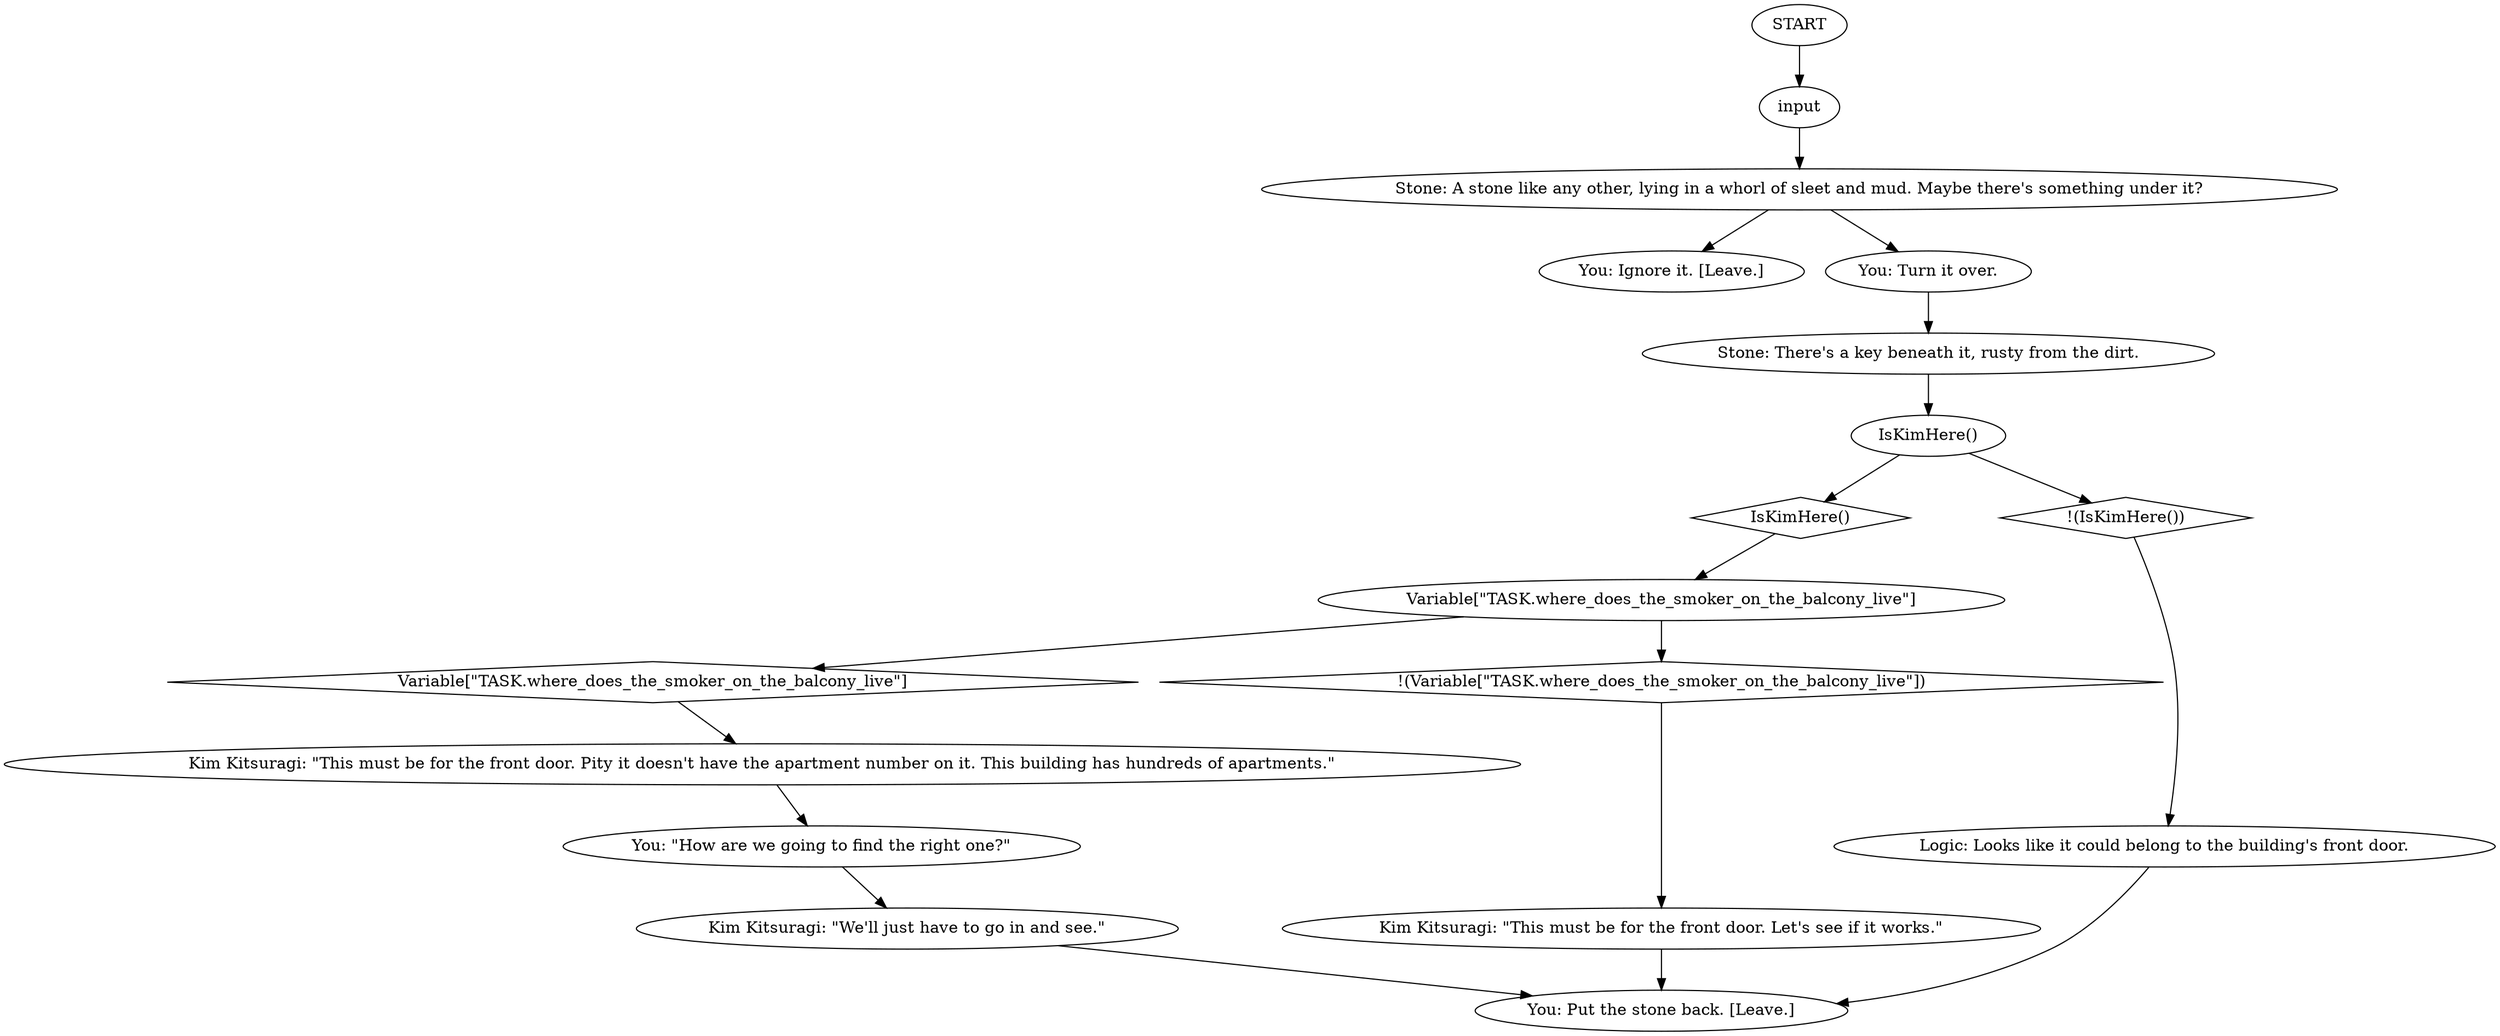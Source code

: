 # BACKYARD / STONE PERC
# First follow-up convo with Kim where you discover keys under the stone. Difficult perception finds the stone.
# ==================================================
digraph G {
	  0 [label="START"];
	  1 [label="input"];
	  2 [label="Stone: A stone like any other, lying in a whorl of sleet and mud. Maybe there's something under it?"];
	  3 [label="You: Ignore it. [Leave.]"];
	  4 [label="Logic: Looks like it could belong to the building's front door."];
	  5 [label="Variable[\"TASK.where_does_the_smoker_on_the_balcony_live\"]"];
	  6 [label="Variable[\"TASK.where_does_the_smoker_on_the_balcony_live\"]", shape=diamond];
	  7 [label="!(Variable[\"TASK.where_does_the_smoker_on_the_balcony_live\"])", shape=diamond];
	  8 [label="You: Put the stone back. [Leave.]"];
	  10 [label="Kim Kitsuragi: \"This must be for the front door. Pity it doesn't have the apartment number on it. This building has hundreds of apartments.\""];
	  11 [label="IsKimHere()"];
	  12 [label="IsKimHere()", shape=diamond];
	  13 [label="!(IsKimHere())", shape=diamond];
	  14 [label="You: Turn it over."];
	  15 [label="You: \"How are we going to find the right one?\""];
	  16 [label="Kim Kitsuragi: \"This must be for the front door. Let's see if it works.\""];
	  17 [label="Kim Kitsuragi: \"We'll just have to go in and see.\""];
	  18 [label="Stone: There's a key beneath it, rusty from the dirt."];
	  0 -> 1
	  1 -> 2
	  2 -> 3
	  2 -> 14
	  4 -> 8
	  5 -> 6
	  5 -> 7
	  6 -> 10
	  7 -> 16
	  10 -> 15
	  11 -> 12
	  11 -> 13
	  12 -> 5
	  13 -> 4
	  14 -> 18
	  15 -> 17
	  16 -> 8
	  17 -> 8
	  18 -> 11
}


